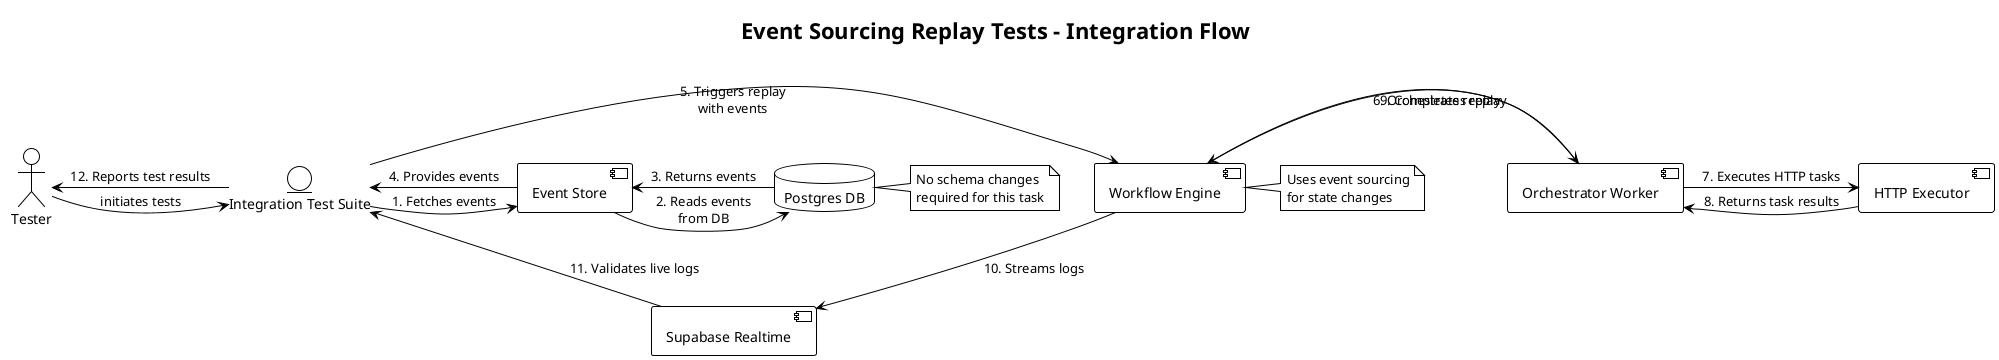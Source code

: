 @startuml
!theme plain

title Event Sourcing Replay Tests - Integration Flow

actor Tester
entity "Integration Test Suite" as ITS
component "Event Store" as ES
database "Postgres DB" as DB
component "Supabase Realtime" as SR
component "Workflow Engine" as WE
component "HTTP Executor" as HE
component "Orchestrator Worker" as OW

Tester -> ITS : initiates tests
ITS -> ES : 1. Fetches events
ES -> DB : 2. Reads events\nfrom DB
DB -> ES : 3. Returns events
ES -> ITS : 4. Provides events
ITS -> WE : 5. Triggers replay\nwith events
WE -> OW : 6. Orchestrates replay
OW -> HE : 7. Executes HTTP tasks
HE -> OW : 8. Returns task results
OW -> WE : 9. Completes replay
WE -> SR : 10. Streams logs
SR --> ITS : 11. Validates live logs
ITS -> Tester : 12. Reports test results

note right of WE : Uses event sourcing\nfor state changes
note right of DB : No schema changes\nrequired for this task

@enduml